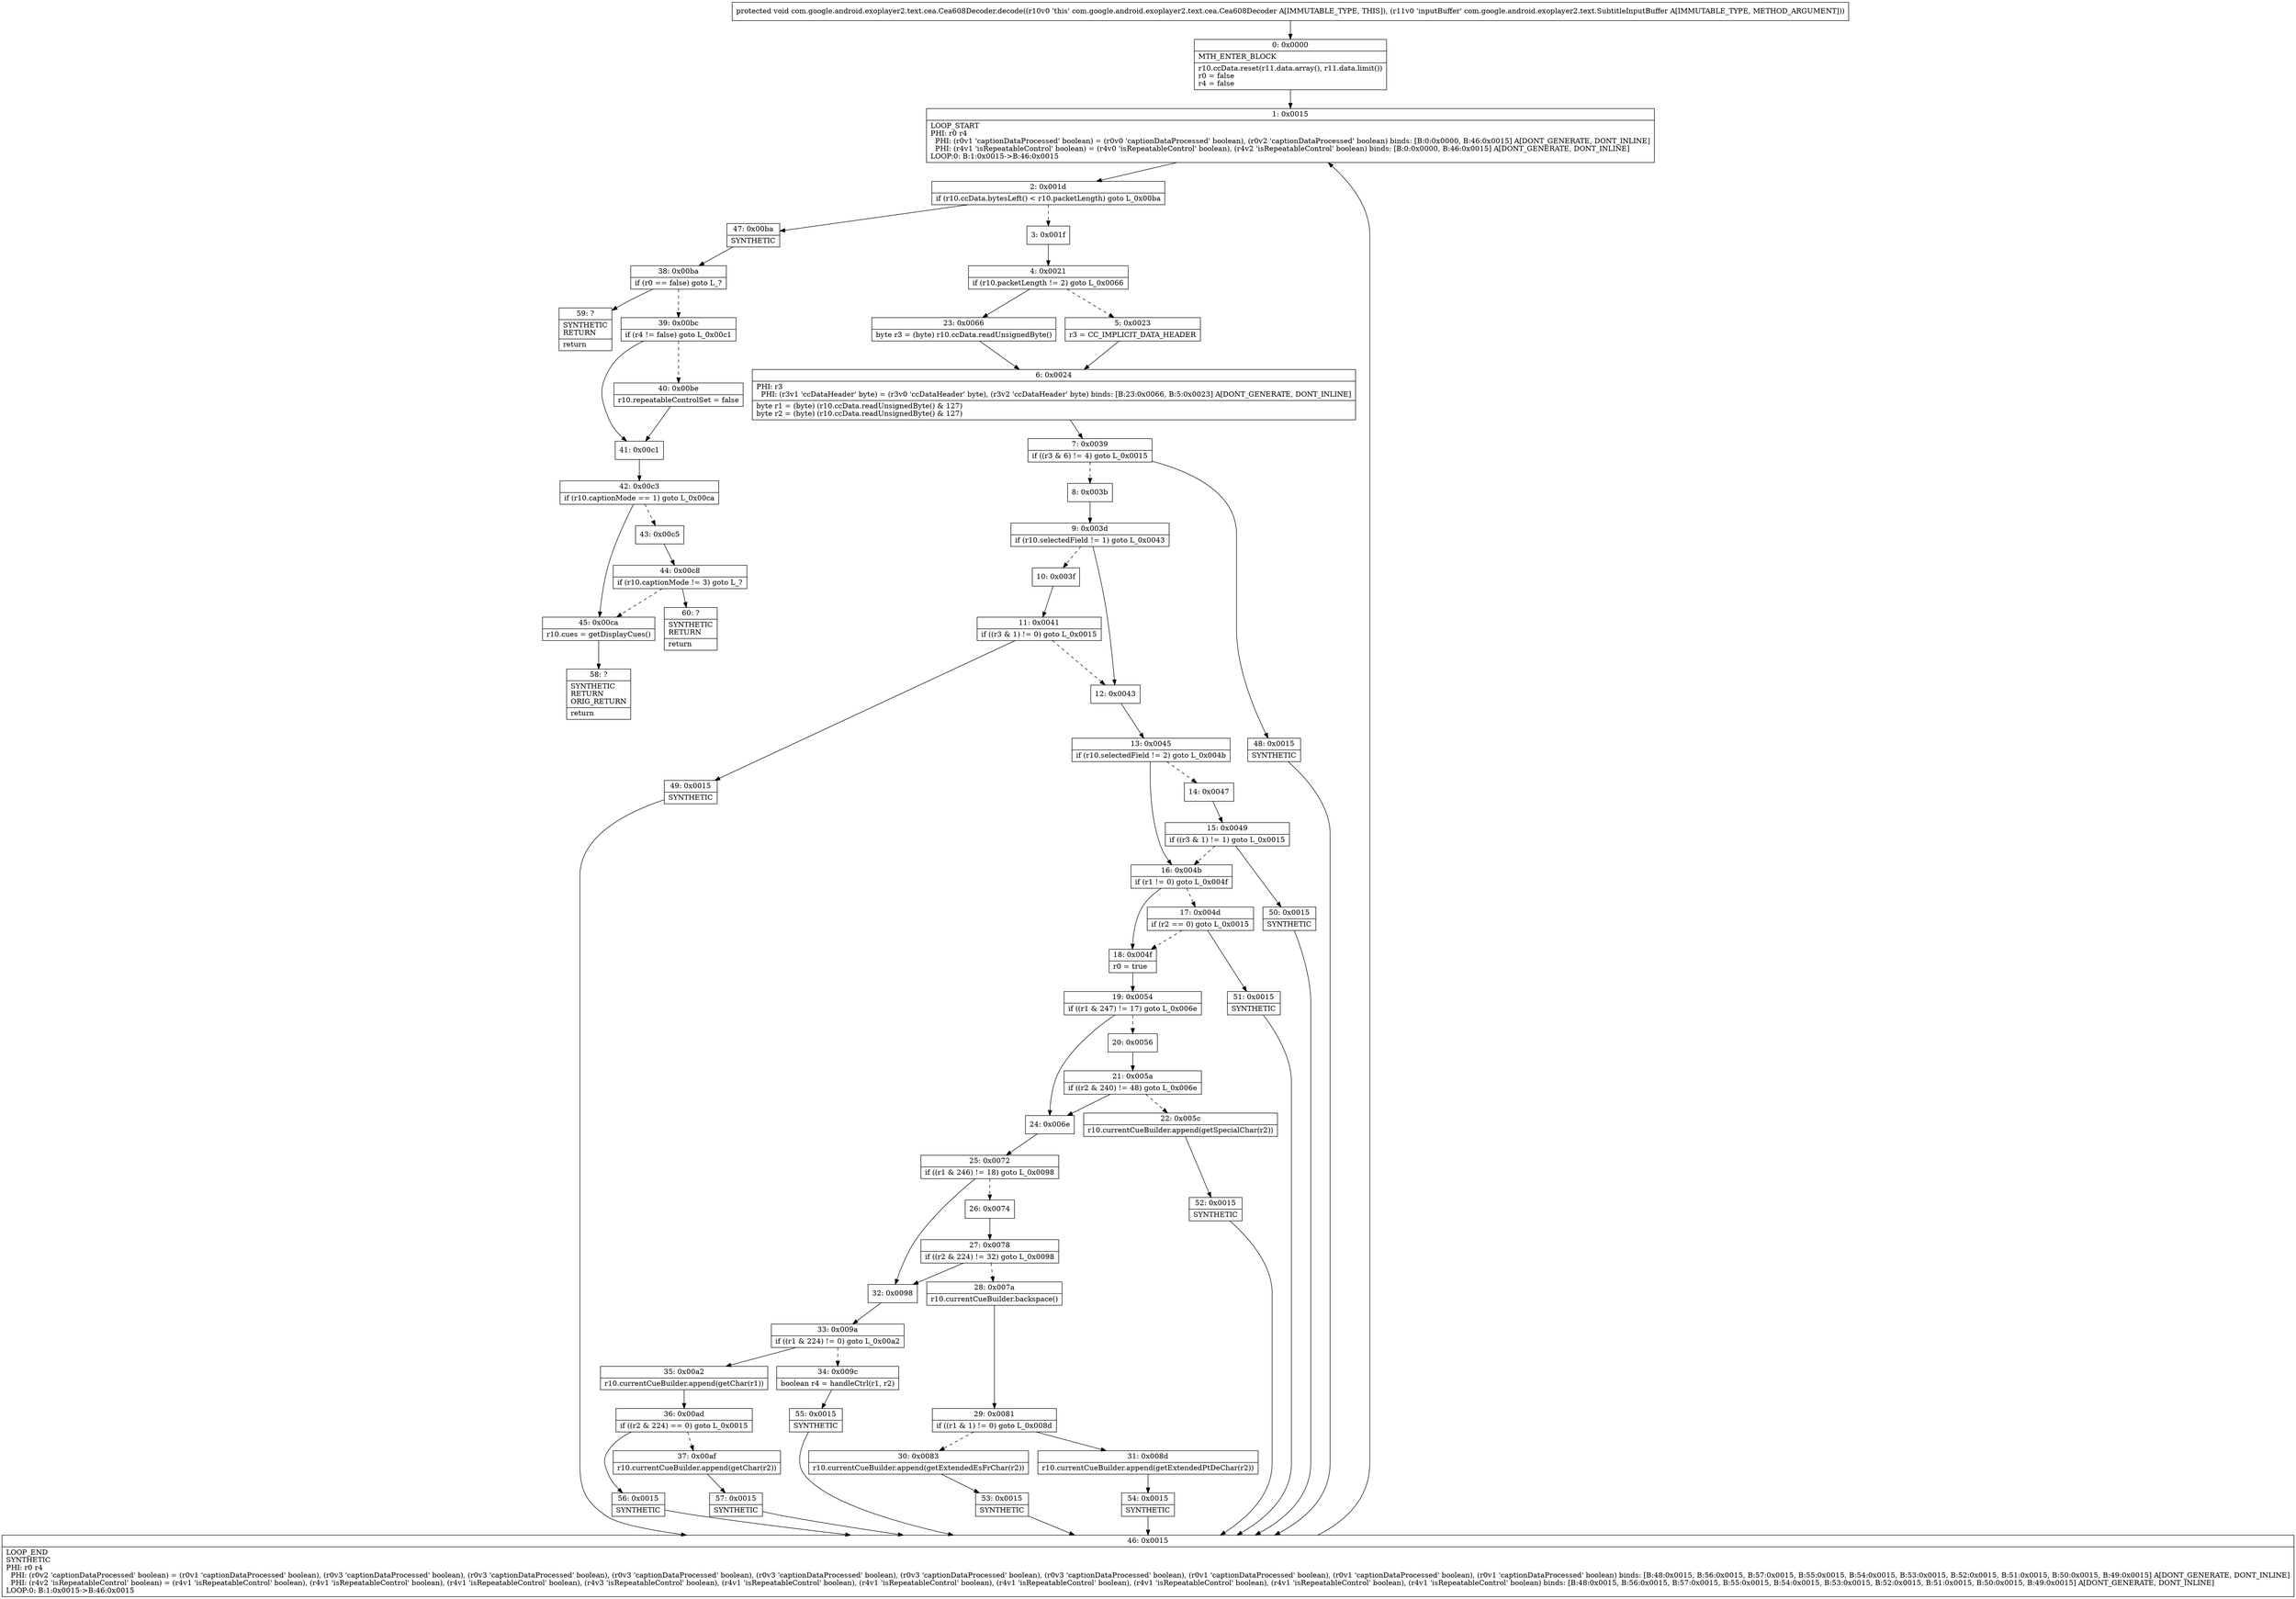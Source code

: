 digraph "CFG forcom.google.android.exoplayer2.text.cea.Cea608Decoder.decode(Lcom\/google\/android\/exoplayer2\/text\/SubtitleInputBuffer;)V" {
Node_0 [shape=record,label="{0\:\ 0x0000|MTH_ENTER_BLOCK\l|r10.ccData.reset(r11.data.array(), r11.data.limit())\lr0 = false\lr4 = false\l}"];
Node_1 [shape=record,label="{1\:\ 0x0015|LOOP_START\lPHI: r0 r4 \l  PHI: (r0v1 'captionDataProcessed' boolean) = (r0v0 'captionDataProcessed' boolean), (r0v2 'captionDataProcessed' boolean) binds: [B:0:0x0000, B:46:0x0015] A[DONT_GENERATE, DONT_INLINE]\l  PHI: (r4v1 'isRepeatableControl' boolean) = (r4v0 'isRepeatableControl' boolean), (r4v2 'isRepeatableControl' boolean) binds: [B:0:0x0000, B:46:0x0015] A[DONT_GENERATE, DONT_INLINE]\lLOOP:0: B:1:0x0015\-\>B:46:0x0015\l}"];
Node_2 [shape=record,label="{2\:\ 0x001d|if (r10.ccData.bytesLeft() \< r10.packetLength) goto L_0x00ba\l}"];
Node_3 [shape=record,label="{3\:\ 0x001f}"];
Node_4 [shape=record,label="{4\:\ 0x0021|if (r10.packetLength != 2) goto L_0x0066\l}"];
Node_5 [shape=record,label="{5\:\ 0x0023|r3 = CC_IMPLICIT_DATA_HEADER\l}"];
Node_6 [shape=record,label="{6\:\ 0x0024|PHI: r3 \l  PHI: (r3v1 'ccDataHeader' byte) = (r3v0 'ccDataHeader' byte), (r3v2 'ccDataHeader' byte) binds: [B:23:0x0066, B:5:0x0023] A[DONT_GENERATE, DONT_INLINE]\l|byte r1 = (byte) (r10.ccData.readUnsignedByte() & 127)\lbyte r2 = (byte) (r10.ccData.readUnsignedByte() & 127)\l}"];
Node_7 [shape=record,label="{7\:\ 0x0039|if ((r3 & 6) != 4) goto L_0x0015\l}"];
Node_8 [shape=record,label="{8\:\ 0x003b}"];
Node_9 [shape=record,label="{9\:\ 0x003d|if (r10.selectedField != 1) goto L_0x0043\l}"];
Node_10 [shape=record,label="{10\:\ 0x003f}"];
Node_11 [shape=record,label="{11\:\ 0x0041|if ((r3 & 1) != 0) goto L_0x0015\l}"];
Node_12 [shape=record,label="{12\:\ 0x0043}"];
Node_13 [shape=record,label="{13\:\ 0x0045|if (r10.selectedField != 2) goto L_0x004b\l}"];
Node_14 [shape=record,label="{14\:\ 0x0047}"];
Node_15 [shape=record,label="{15\:\ 0x0049|if ((r3 & 1) != 1) goto L_0x0015\l}"];
Node_16 [shape=record,label="{16\:\ 0x004b|if (r1 != 0) goto L_0x004f\l}"];
Node_17 [shape=record,label="{17\:\ 0x004d|if (r2 == 0) goto L_0x0015\l}"];
Node_18 [shape=record,label="{18\:\ 0x004f|r0 = true\l}"];
Node_19 [shape=record,label="{19\:\ 0x0054|if ((r1 & 247) != 17) goto L_0x006e\l}"];
Node_20 [shape=record,label="{20\:\ 0x0056}"];
Node_21 [shape=record,label="{21\:\ 0x005a|if ((r2 & 240) != 48) goto L_0x006e\l}"];
Node_22 [shape=record,label="{22\:\ 0x005c|r10.currentCueBuilder.append(getSpecialChar(r2))\l}"];
Node_23 [shape=record,label="{23\:\ 0x0066|byte r3 = (byte) r10.ccData.readUnsignedByte()\l}"];
Node_24 [shape=record,label="{24\:\ 0x006e}"];
Node_25 [shape=record,label="{25\:\ 0x0072|if ((r1 & 246) != 18) goto L_0x0098\l}"];
Node_26 [shape=record,label="{26\:\ 0x0074}"];
Node_27 [shape=record,label="{27\:\ 0x0078|if ((r2 & 224) != 32) goto L_0x0098\l}"];
Node_28 [shape=record,label="{28\:\ 0x007a|r10.currentCueBuilder.backspace()\l}"];
Node_29 [shape=record,label="{29\:\ 0x0081|if ((r1 & 1) != 0) goto L_0x008d\l}"];
Node_30 [shape=record,label="{30\:\ 0x0083|r10.currentCueBuilder.append(getExtendedEsFrChar(r2))\l}"];
Node_31 [shape=record,label="{31\:\ 0x008d|r10.currentCueBuilder.append(getExtendedPtDeChar(r2))\l}"];
Node_32 [shape=record,label="{32\:\ 0x0098}"];
Node_33 [shape=record,label="{33\:\ 0x009a|if ((r1 & 224) != 0) goto L_0x00a2\l}"];
Node_34 [shape=record,label="{34\:\ 0x009c|boolean r4 = handleCtrl(r1, r2)\l}"];
Node_35 [shape=record,label="{35\:\ 0x00a2|r10.currentCueBuilder.append(getChar(r1))\l}"];
Node_36 [shape=record,label="{36\:\ 0x00ad|if ((r2 & 224) == 0) goto L_0x0015\l}"];
Node_37 [shape=record,label="{37\:\ 0x00af|r10.currentCueBuilder.append(getChar(r2))\l}"];
Node_38 [shape=record,label="{38\:\ 0x00ba|if (r0 == false) goto L_?\l}"];
Node_39 [shape=record,label="{39\:\ 0x00bc|if (r4 != false) goto L_0x00c1\l}"];
Node_40 [shape=record,label="{40\:\ 0x00be|r10.repeatableControlSet = false\l}"];
Node_41 [shape=record,label="{41\:\ 0x00c1}"];
Node_42 [shape=record,label="{42\:\ 0x00c3|if (r10.captionMode == 1) goto L_0x00ca\l}"];
Node_43 [shape=record,label="{43\:\ 0x00c5}"];
Node_44 [shape=record,label="{44\:\ 0x00c8|if (r10.captionMode != 3) goto L_?\l}"];
Node_45 [shape=record,label="{45\:\ 0x00ca|r10.cues = getDisplayCues()\l}"];
Node_46 [shape=record,label="{46\:\ 0x0015|LOOP_END\lSYNTHETIC\lPHI: r0 r4 \l  PHI: (r0v2 'captionDataProcessed' boolean) = (r0v1 'captionDataProcessed' boolean), (r0v3 'captionDataProcessed' boolean), (r0v3 'captionDataProcessed' boolean), (r0v3 'captionDataProcessed' boolean), (r0v3 'captionDataProcessed' boolean), (r0v3 'captionDataProcessed' boolean), (r0v3 'captionDataProcessed' boolean), (r0v1 'captionDataProcessed' boolean), (r0v1 'captionDataProcessed' boolean), (r0v1 'captionDataProcessed' boolean) binds: [B:48:0x0015, B:56:0x0015, B:57:0x0015, B:55:0x0015, B:54:0x0015, B:53:0x0015, B:52:0x0015, B:51:0x0015, B:50:0x0015, B:49:0x0015] A[DONT_GENERATE, DONT_INLINE]\l  PHI: (r4v2 'isRepeatableControl' boolean) = (r4v1 'isRepeatableControl' boolean), (r4v1 'isRepeatableControl' boolean), (r4v1 'isRepeatableControl' boolean), (r4v3 'isRepeatableControl' boolean), (r4v1 'isRepeatableControl' boolean), (r4v1 'isRepeatableControl' boolean), (r4v1 'isRepeatableControl' boolean), (r4v1 'isRepeatableControl' boolean), (r4v1 'isRepeatableControl' boolean), (r4v1 'isRepeatableControl' boolean) binds: [B:48:0x0015, B:56:0x0015, B:57:0x0015, B:55:0x0015, B:54:0x0015, B:53:0x0015, B:52:0x0015, B:51:0x0015, B:50:0x0015, B:49:0x0015] A[DONT_GENERATE, DONT_INLINE]\lLOOP:0: B:1:0x0015\-\>B:46:0x0015\l}"];
Node_47 [shape=record,label="{47\:\ 0x00ba|SYNTHETIC\l}"];
Node_48 [shape=record,label="{48\:\ 0x0015|SYNTHETIC\l}"];
Node_49 [shape=record,label="{49\:\ 0x0015|SYNTHETIC\l}"];
Node_50 [shape=record,label="{50\:\ 0x0015|SYNTHETIC\l}"];
Node_51 [shape=record,label="{51\:\ 0x0015|SYNTHETIC\l}"];
Node_52 [shape=record,label="{52\:\ 0x0015|SYNTHETIC\l}"];
Node_53 [shape=record,label="{53\:\ 0x0015|SYNTHETIC\l}"];
Node_54 [shape=record,label="{54\:\ 0x0015|SYNTHETIC\l}"];
Node_55 [shape=record,label="{55\:\ 0x0015|SYNTHETIC\l}"];
Node_56 [shape=record,label="{56\:\ 0x0015|SYNTHETIC\l}"];
Node_57 [shape=record,label="{57\:\ 0x0015|SYNTHETIC\l}"];
Node_58 [shape=record,label="{58\:\ ?|SYNTHETIC\lRETURN\lORIG_RETURN\l|return\l}"];
Node_59 [shape=record,label="{59\:\ ?|SYNTHETIC\lRETURN\l|return\l}"];
Node_60 [shape=record,label="{60\:\ ?|SYNTHETIC\lRETURN\l|return\l}"];
MethodNode[shape=record,label="{protected void com.google.android.exoplayer2.text.cea.Cea608Decoder.decode((r10v0 'this' com.google.android.exoplayer2.text.cea.Cea608Decoder A[IMMUTABLE_TYPE, THIS]), (r11v0 'inputBuffer' com.google.android.exoplayer2.text.SubtitleInputBuffer A[IMMUTABLE_TYPE, METHOD_ARGUMENT])) }"];
MethodNode -> Node_0;
Node_0 -> Node_1;
Node_1 -> Node_2;
Node_2 -> Node_3[style=dashed];
Node_2 -> Node_47;
Node_3 -> Node_4;
Node_4 -> Node_5[style=dashed];
Node_4 -> Node_23;
Node_5 -> Node_6;
Node_6 -> Node_7;
Node_7 -> Node_8[style=dashed];
Node_7 -> Node_48;
Node_8 -> Node_9;
Node_9 -> Node_10[style=dashed];
Node_9 -> Node_12;
Node_10 -> Node_11;
Node_11 -> Node_12[style=dashed];
Node_11 -> Node_49;
Node_12 -> Node_13;
Node_13 -> Node_14[style=dashed];
Node_13 -> Node_16;
Node_14 -> Node_15;
Node_15 -> Node_16[style=dashed];
Node_15 -> Node_50;
Node_16 -> Node_17[style=dashed];
Node_16 -> Node_18;
Node_17 -> Node_18[style=dashed];
Node_17 -> Node_51;
Node_18 -> Node_19;
Node_19 -> Node_20[style=dashed];
Node_19 -> Node_24;
Node_20 -> Node_21;
Node_21 -> Node_22[style=dashed];
Node_21 -> Node_24;
Node_22 -> Node_52;
Node_23 -> Node_6;
Node_24 -> Node_25;
Node_25 -> Node_26[style=dashed];
Node_25 -> Node_32;
Node_26 -> Node_27;
Node_27 -> Node_28[style=dashed];
Node_27 -> Node_32;
Node_28 -> Node_29;
Node_29 -> Node_30[style=dashed];
Node_29 -> Node_31;
Node_30 -> Node_53;
Node_31 -> Node_54;
Node_32 -> Node_33;
Node_33 -> Node_34[style=dashed];
Node_33 -> Node_35;
Node_34 -> Node_55;
Node_35 -> Node_36;
Node_36 -> Node_37[style=dashed];
Node_36 -> Node_56;
Node_37 -> Node_57;
Node_38 -> Node_39[style=dashed];
Node_38 -> Node_59;
Node_39 -> Node_40[style=dashed];
Node_39 -> Node_41;
Node_40 -> Node_41;
Node_41 -> Node_42;
Node_42 -> Node_43[style=dashed];
Node_42 -> Node_45;
Node_43 -> Node_44;
Node_44 -> Node_45[style=dashed];
Node_44 -> Node_60;
Node_45 -> Node_58;
Node_46 -> Node_1;
Node_47 -> Node_38;
Node_48 -> Node_46;
Node_49 -> Node_46;
Node_50 -> Node_46;
Node_51 -> Node_46;
Node_52 -> Node_46;
Node_53 -> Node_46;
Node_54 -> Node_46;
Node_55 -> Node_46;
Node_56 -> Node_46;
Node_57 -> Node_46;
}

